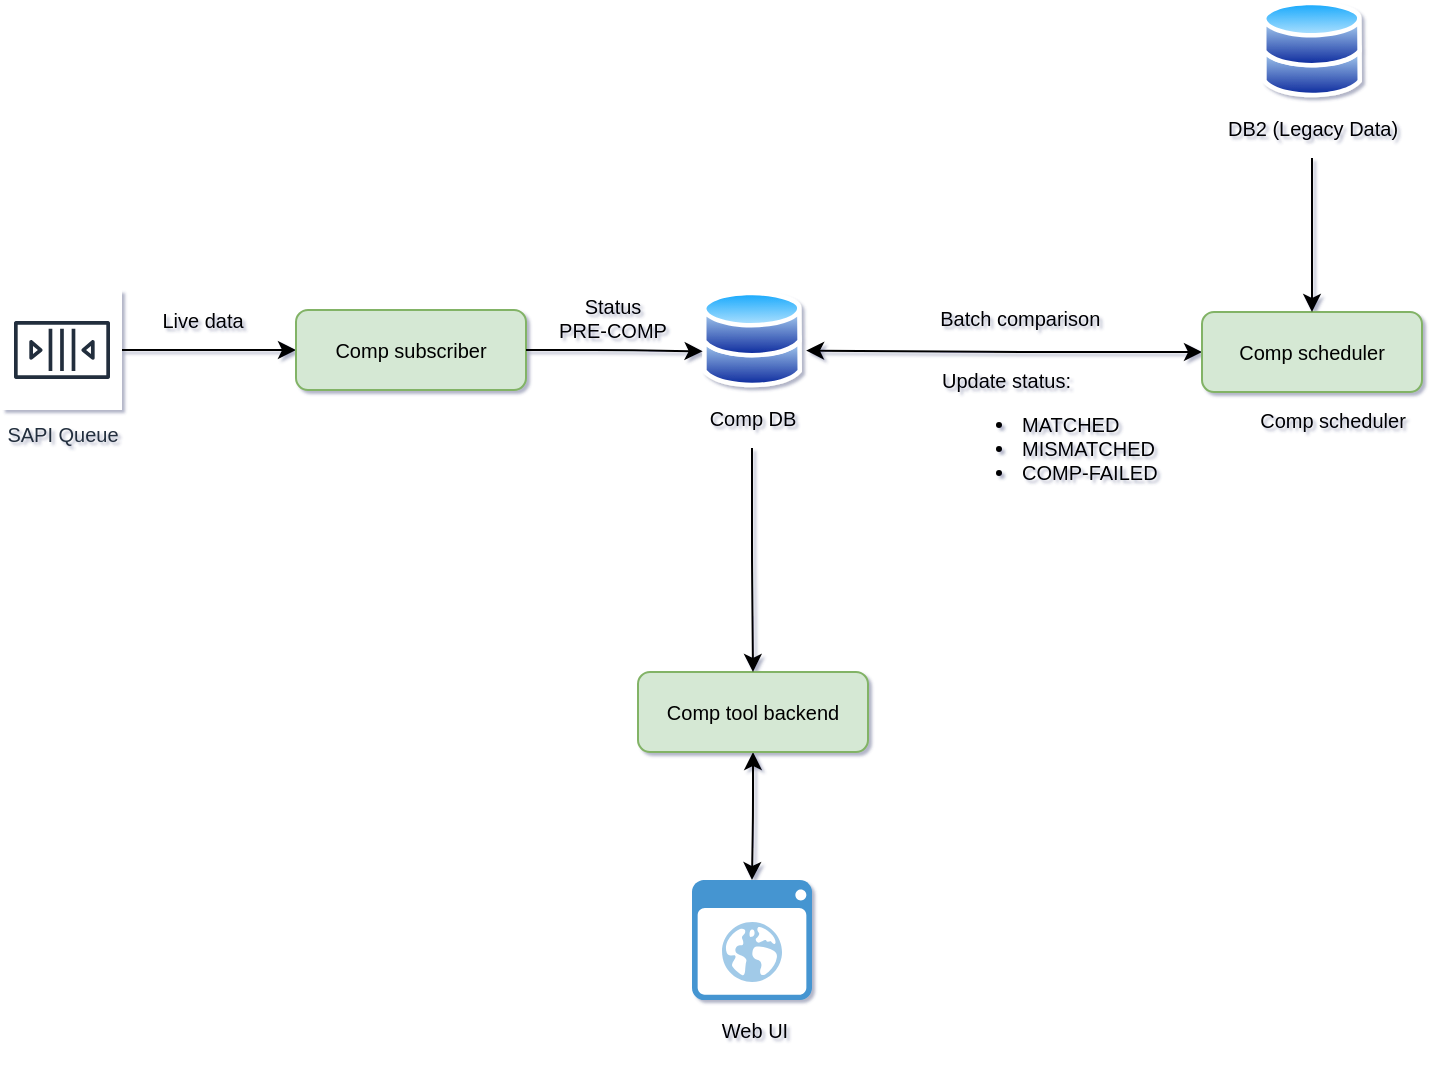 <mxfile version="22.1.7" type="github">
  <diagram name="Page-1" id="bZ22wts9ZL9CsZyptoK8">
    <mxGraphModel dx="1434" dy="758" grid="1" gridSize="10" guides="1" tooltips="1" connect="1" arrows="1" fold="1" page="1" pageScale="1" pageWidth="827" pageHeight="1169" background="none" math="0" shadow="1">
      <root>
        <mxCell id="0" />
        <mxCell id="1" parent="0" />
        <mxCell id="tpa_yzFqiFY1DUuuxtVT-7" style="edgeStyle=orthogonalEdgeStyle;rounded=1;orthogonalLoop=1;jettySize=auto;html=1;fontSize=10;" edge="1" parent="1" source="wvpcYqnINNZmsrRdIS55-7" target="tpa_yzFqiFY1DUuuxtVT-4">
          <mxGeometry relative="1" as="geometry" />
        </mxCell>
        <mxCell id="wvpcYqnINNZmsrRdIS55-7" value="SAPI Queue" style="outlineConnect=0;fontColor=#232F3E;gradientColor=none;strokeColor=#232F3E;fillColor=#ffffff;dashed=0;verticalLabelPosition=bottom;verticalAlign=top;align=center;html=1;fontSize=10;fontStyle=0;aspect=fixed;shape=mxgraph.aws4.resourceIcon;resIcon=mxgraph.aws4.queue;rounded=1;" parent="1" vertex="1">
          <mxGeometry x="40" y="155" width="60" height="60" as="geometry" />
        </mxCell>
        <mxCell id="wvpcYqnINNZmsrRdIS55-9" value="" style="group;fontSize=10;rounded=1;" parent="1" vertex="1" connectable="0">
          <mxGeometry x="670" y="10" width="90" height="79" as="geometry" />
        </mxCell>
        <mxCell id="wvpcYqnINNZmsrRdIS55-5" value="" style="image;aspect=fixed;perimeter=ellipsePerimeter;html=1;align=center;shadow=0;dashed=0;spacingTop=3;image=img/lib/active_directory/databases.svg;fontSize=10;rounded=1;" parent="wvpcYqnINNZmsrRdIS55-9" vertex="1">
          <mxGeometry width="50" height="49" as="geometry" />
        </mxCell>
        <mxCell id="wvpcYqnINNZmsrRdIS55-8" value="DB2 (Legacy Data)" style="text;html=1;align=center;verticalAlign=middle;resizable=0;points=[];autosize=1;strokeColor=none;fillColor=none;fontSize=10;rounded=1;" parent="wvpcYqnINNZmsrRdIS55-9" vertex="1">
          <mxGeometry x="-30" y="49" width="110" height="30" as="geometry" />
        </mxCell>
        <mxCell id="wvpcYqnINNZmsrRdIS55-15" value="" style="group;fontSize=10;rounded=1;" parent="1" vertex="1" connectable="0">
          <mxGeometry x="380" y="155" width="90" height="79" as="geometry" />
        </mxCell>
        <mxCell id="wvpcYqnINNZmsrRdIS55-10" value="" style="image;aspect=fixed;perimeter=ellipsePerimeter;html=1;align=center;shadow=0;dashed=0;spacingTop=3;image=img/lib/active_directory/databases.svg;fontSize=10;rounded=1;" parent="wvpcYqnINNZmsrRdIS55-15" vertex="1">
          <mxGeometry x="10" width="50" height="49" as="geometry" />
        </mxCell>
        <mxCell id="wvpcYqnINNZmsrRdIS55-11" value="Comp DB" style="text;html=1;align=center;verticalAlign=middle;resizable=0;points=[];autosize=1;strokeColor=none;fillColor=none;fontSize=10;rounded=1;" parent="wvpcYqnINNZmsrRdIS55-15" vertex="1">
          <mxGeometry y="49" width="70" height="30" as="geometry" />
        </mxCell>
        <mxCell id="wvpcYqnINNZmsrRdIS55-33" value="" style="group;fontSize=10;rounded=1;" parent="1" vertex="1" connectable="0">
          <mxGeometry x="385" y="450" width="61" height="90" as="geometry" />
        </mxCell>
        <mxCell id="wvpcYqnINNZmsrRdIS55-31" value="" style="shadow=0;dashed=0;html=1;strokeColor=none;fillColor=#4495D1;labelPosition=center;verticalLabelPosition=bottom;verticalAlign=top;align=center;outlineConnect=0;shape=mxgraph.veeam.2d.web_ui;fontSize=10;rounded=1;" parent="wvpcYqnINNZmsrRdIS55-33" vertex="1">
          <mxGeometry width="60" height="60" as="geometry" />
        </mxCell>
        <mxCell id="wvpcYqnINNZmsrRdIS55-32" value="Web UI" style="text;html=1;align=center;verticalAlign=middle;resizable=0;points=[];autosize=1;strokeColor=none;fillColor=none;fontSize=10;rounded=1;" parent="wvpcYqnINNZmsrRdIS55-33" vertex="1">
          <mxGeometry x="1" y="60" width="60" height="30" as="geometry" />
        </mxCell>
        <mxCell id="wvpcYqnINNZmsrRdIS55-20" value="Comp scheduler" style="text;html=1;align=center;verticalAlign=middle;resizable=0;points=[];autosize=1;strokeColor=none;fillColor=none;fontSize=10;rounded=1;" parent="1" vertex="1">
          <mxGeometry x="655" y="205" width="100" height="30" as="geometry" />
        </mxCell>
        <mxCell id="tpa_yzFqiFY1DUuuxtVT-1" value="Live data" style="text;html=1;align=center;verticalAlign=middle;resizable=0;points=[];autosize=1;strokeColor=none;fillColor=none;fontSize=10;rounded=1;" vertex="1" parent="1">
          <mxGeometry x="110" y="155" width="60" height="30" as="geometry" />
        </mxCell>
        <mxCell id="tpa_yzFqiFY1DUuuxtVT-2" value="Batch comparison&amp;nbsp;" style="text;html=1;align=center;verticalAlign=middle;resizable=0;points=[];autosize=1;strokeColor=none;fillColor=none;fontSize=10;rounded=1;" vertex="1" parent="1">
          <mxGeometry x="495" y="154" width="110" height="30" as="geometry" />
        </mxCell>
        <mxCell id="tpa_yzFqiFY1DUuuxtVT-3" value="&lt;font style=&quot;font-size: 10px;&quot;&gt;Update status: &lt;br style=&quot;font-size: 10px;&quot;&gt;&lt;/font&gt;&lt;blockquote style=&quot;margin: 0px 0px 0px 40px; border: none; padding: 0px; font-size: 10px;&quot;&gt;&lt;/blockquote&gt;&lt;ul style=&quot;font-size: 10px;&quot;&gt;&lt;li style=&quot;font-size: 10px;&quot;&gt;&lt;span style=&quot;background-color: initial; font-size: 10px;&quot;&gt;&lt;font style=&quot;font-size: 10px;&quot;&gt;MATCHED&lt;/font&gt;&lt;/span&gt;&lt;/li&gt;&lt;li style=&quot;font-size: 10px;&quot;&gt;&lt;span style=&quot;background-color: initial; font-size: 10px;&quot;&gt;&lt;font style=&quot;font-size: 10px;&quot;&gt;MISMATCHED&lt;/font&gt;&lt;/span&gt;&lt;/li&gt;&lt;li style=&quot;font-size: 10px;&quot;&gt;&lt;font style=&quot;font-size: 10px;&quot;&gt;&lt;span style=&quot;background-color: initial; font-size: 10px;&quot;&gt;COMP-FAILED&lt;/span&gt;&lt;/font&gt;&lt;/li&gt;&lt;/ul&gt;&lt;blockquote style=&quot;margin: 0px 0px 0px 40px; border: none; padding: 0px; font-size: 10px;&quot;&gt;&lt;/blockquote&gt;" style="text;html=1;align=left;verticalAlign=middle;resizable=0;points=[];autosize=1;strokeColor=none;fillColor=none;fontSize=10;rounded=1;" vertex="1" parent="1">
          <mxGeometry x="508" y="188" width="130" height="80" as="geometry" />
        </mxCell>
        <mxCell id="tpa_yzFqiFY1DUuuxtVT-4" value="Comp subscriber" style="rounded=1;whiteSpace=wrap;html=1;fillColor=#d5e8d4;strokeColor=#82b366;fontSize=10;" vertex="1" parent="1">
          <mxGeometry x="187" y="165" width="115" height="40" as="geometry" />
        </mxCell>
        <mxCell id="tpa_yzFqiFY1DUuuxtVT-10" style="edgeStyle=orthogonalEdgeStyle;rounded=1;orthogonalLoop=1;jettySize=auto;html=1;entryX=1.041;entryY=0.618;entryDx=0;entryDy=0;entryPerimeter=0;startArrow=classic;startFill=1;fontSize=10;" edge="1" parent="1" source="tpa_yzFqiFY1DUuuxtVT-5" target="wvpcYqnINNZmsrRdIS55-10">
          <mxGeometry relative="1" as="geometry">
            <mxPoint x="450.0" y="185" as="targetPoint" />
          </mxGeometry>
        </mxCell>
        <mxCell id="tpa_yzFqiFY1DUuuxtVT-5" value="Comp scheduler" style="rounded=1;whiteSpace=wrap;html=1;fillColor=#d5e8d4;strokeColor=#82b366;fontSize=10;" vertex="1" parent="1">
          <mxGeometry x="640" y="166" width="110" height="40" as="geometry" />
        </mxCell>
        <mxCell id="tpa_yzFqiFY1DUuuxtVT-8" style="edgeStyle=orthogonalEdgeStyle;rounded=1;orthogonalLoop=1;jettySize=auto;html=1;entryX=0.006;entryY=0.626;entryDx=0;entryDy=0;entryPerimeter=0;fontSize=10;" edge="1" parent="1" source="tpa_yzFqiFY1DUuuxtVT-4" target="wvpcYqnINNZmsrRdIS55-10">
          <mxGeometry relative="1" as="geometry" />
        </mxCell>
        <mxCell id="tpa_yzFqiFY1DUuuxtVT-9" style="edgeStyle=orthogonalEdgeStyle;rounded=1;orthogonalLoop=1;jettySize=auto;html=1;entryX=0.5;entryY=0;entryDx=0;entryDy=0;fontSize=10;" edge="1" parent="1" source="wvpcYqnINNZmsrRdIS55-8" target="tpa_yzFqiFY1DUuuxtVT-5">
          <mxGeometry relative="1" as="geometry" />
        </mxCell>
        <mxCell id="tpa_yzFqiFY1DUuuxtVT-13" style="edgeStyle=orthogonalEdgeStyle;rounded=1;orthogonalLoop=1;jettySize=auto;html=1;fontSize=10;startArrow=classic;startFill=1;" edge="1" parent="1" source="tpa_yzFqiFY1DUuuxtVT-11" target="wvpcYqnINNZmsrRdIS55-31">
          <mxGeometry relative="1" as="geometry" />
        </mxCell>
        <mxCell id="tpa_yzFqiFY1DUuuxtVT-11" value="Comp tool backend" style="rounded=1;whiteSpace=wrap;html=1;fillColor=#d5e8d4;strokeColor=#82b366;fontSize=10;" vertex="1" parent="1">
          <mxGeometry x="358" y="346" width="115" height="40" as="geometry" />
        </mxCell>
        <mxCell id="tpa_yzFqiFY1DUuuxtVT-12" style="edgeStyle=orthogonalEdgeStyle;rounded=1;orthogonalLoop=1;jettySize=auto;html=1;fontSize=10;" edge="1" parent="1" source="wvpcYqnINNZmsrRdIS55-11" target="tpa_yzFqiFY1DUuuxtVT-11">
          <mxGeometry relative="1" as="geometry" />
        </mxCell>
        <mxCell id="tpa_yzFqiFY1DUuuxtVT-14" value="&lt;font style=&quot;font-size: 10px;&quot;&gt;Status&lt;br style=&quot;font-size: 10px;&quot;&gt;PRE-COMP&lt;/font&gt;" style="text;html=1;align=center;verticalAlign=middle;resizable=0;points=[];autosize=1;strokeColor=none;fillColor=none;fontSize=10;rounded=1;" vertex="1" parent="1">
          <mxGeometry x="305" y="149" width="80" height="40" as="geometry" />
        </mxCell>
      </root>
    </mxGraphModel>
  </diagram>
</mxfile>
